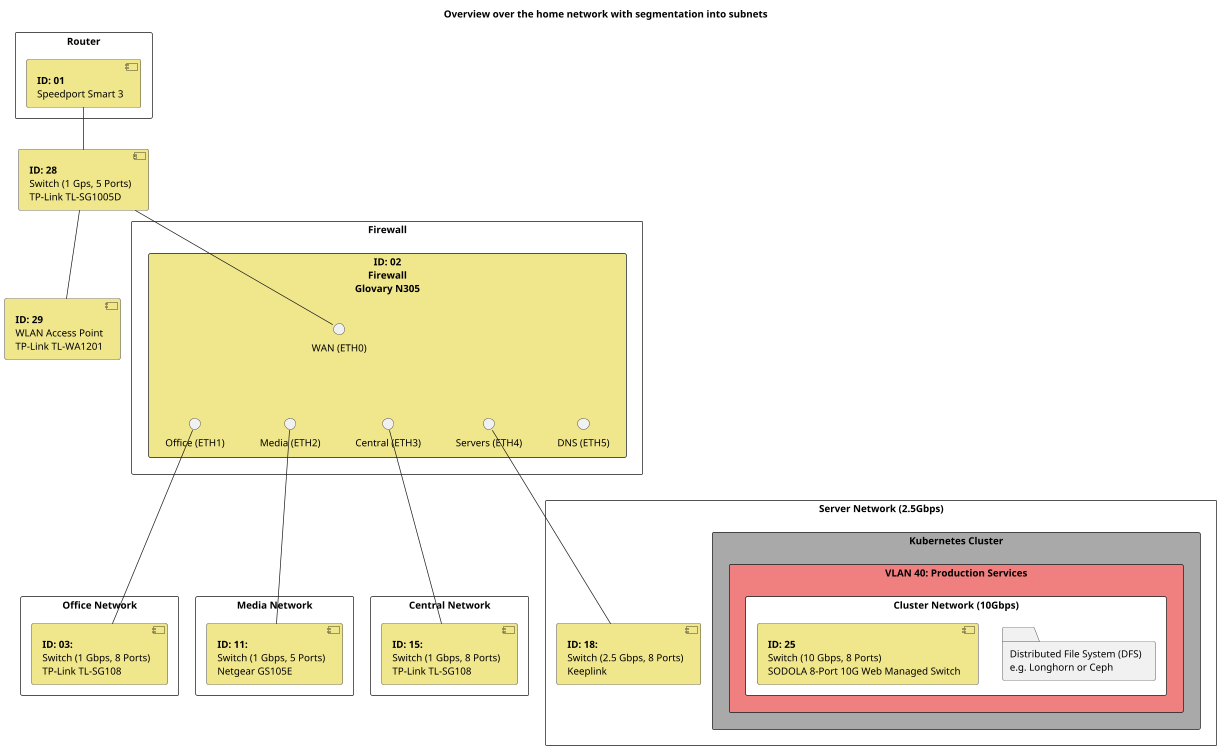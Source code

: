 @startuml
title Overview over the home network with segmentation into subnets

skinparam maxWidth 2000
skinparam maxHeight 900
scale 0.7

skinparam component {
    BackgroundColor Khaki
    BorderColor Black
    FontColor Black
}

rectangle "Router" as Router {
    [**ID: 01**\nSpeedport Smart 3] as ROUTER_DEVICE
}

[**ID: 28**\nSwitch (1 Gps, 5 Ports)\nTP-Link TL-SG1005D] as SWITCH_REPEATER

[**ID: 29**\nWLAN Access Point\nTP-Link TL-WA1201] as REPEATER

rectangle "Firewall" as DOMAIN_FIREWALL {
	rectangle "**ID: 02**\nFirewall\nGlovary N305" as FW_DEVICE #Khaki {
    		circle "WAN (ETH0)" as FW_ETH_WAN
    		circle "Office (ETH1)" as FW_ETHERNET_OFFICE
    		circle "Media (ETH2)" as FW_ETHERNET_MEDIA
    		circle "Central (ETH3)" as FW_ETH_CENTRAL
    		circle "Servers (ETH4)" as FW_ETH_SERVERS
    		circle "DNS (ETH5)" as FW_ETH_FREE
	}
}

rectangle "Media Network" as Media {
    [**ID: 11:**\nSwitch (1 Gbps, 5 Ports)\nNetgear GS105E] as SWITCH_MEDIA
}

rectangle "Central Network" as Central {
    [**ID: 15:**\nSwitch (1 Gbps, 8 Ports)\nTP-Link TL-SG108] as SWITCH_CENTRAL
}

rectangle "Office Network" as Office {
    [**ID: 03:**\nSwitch (1 Gbps, 8 Ports)\nTP-Link TL-SG108] as SWITCH_OFFICE 
}

rectangle "Server Network (2.5Gbps)" as ServerNet {
    [**ID: 18:**\nSwitch (2.5 Gbps, 8 Ports)\nKeeplink] as SWITCH_SERVERS

    rectangle "Kubernetes Cluster" as K8s #Darkgrey {
	    rectangle "VLAN 40: Production Services" as VLAN40 #LightCoral {
		rectangle "Cluster Network (10Gbps)" as ClusterNet #White {
    			folder "Distributed File System (DFS)\ne.g. Longhorn or Ceph" as DFS
        		[**ID: 25**\nSwitch (10 Gbps, 8 Ports)\nSODOLA 8-Port 10G Web Managed Switch] as SWITCH_CLUSTER
	}
    	  }
     }
}

ROUTER_DEVICE -- SWITCH_REPEATER
SWITCH_REPEATER -- REPEATER
SWITCH_REPEATER -- FW_ETH_WAN

FW_ETH_WAN -[hidden]- FW_ETHERNET_OFFICE
FW_ETH_WAN -[hidden]- FW_ETHERNET_MEDIA
FW_ETH_WAN -[hidden]- FW_ETH_CENTRAL
FW_ETH_WAN -[hidden]- FW_ETH_SERVERS
FW_ETH_WAN -[hidden]- FW_ETH_FREE

FW_ETHERNET_OFFICE --- SWITCH_OFFICE
FW_ETHERNET_MEDIA --- SWITCH_MEDIA
FW_ETH_CENTRAL --- SWITCH_CENTRAL
FW_ETH_SERVERS --- SWITCH_SERVERS


@enduml

